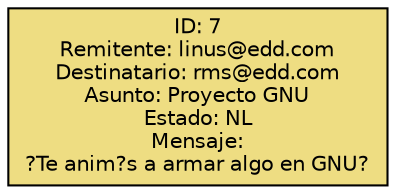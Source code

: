 digraph BTree {
  rankdir=TB;
  node [shape=box, style=filled, fillcolor=lightyellow, fontname="Helvetica"];
  node1 [label="ID: 7\nRemitente: linus@edd.com\nDestinatario: rms@edd.com\nAsunto: Proyecto GNU\nEstado: NL\nMensaje:\n?Te anim?s a armar algo en GNU?", shape=box, style=filled, fillcolor=lightgoldenrod, fontsize=10];
}
